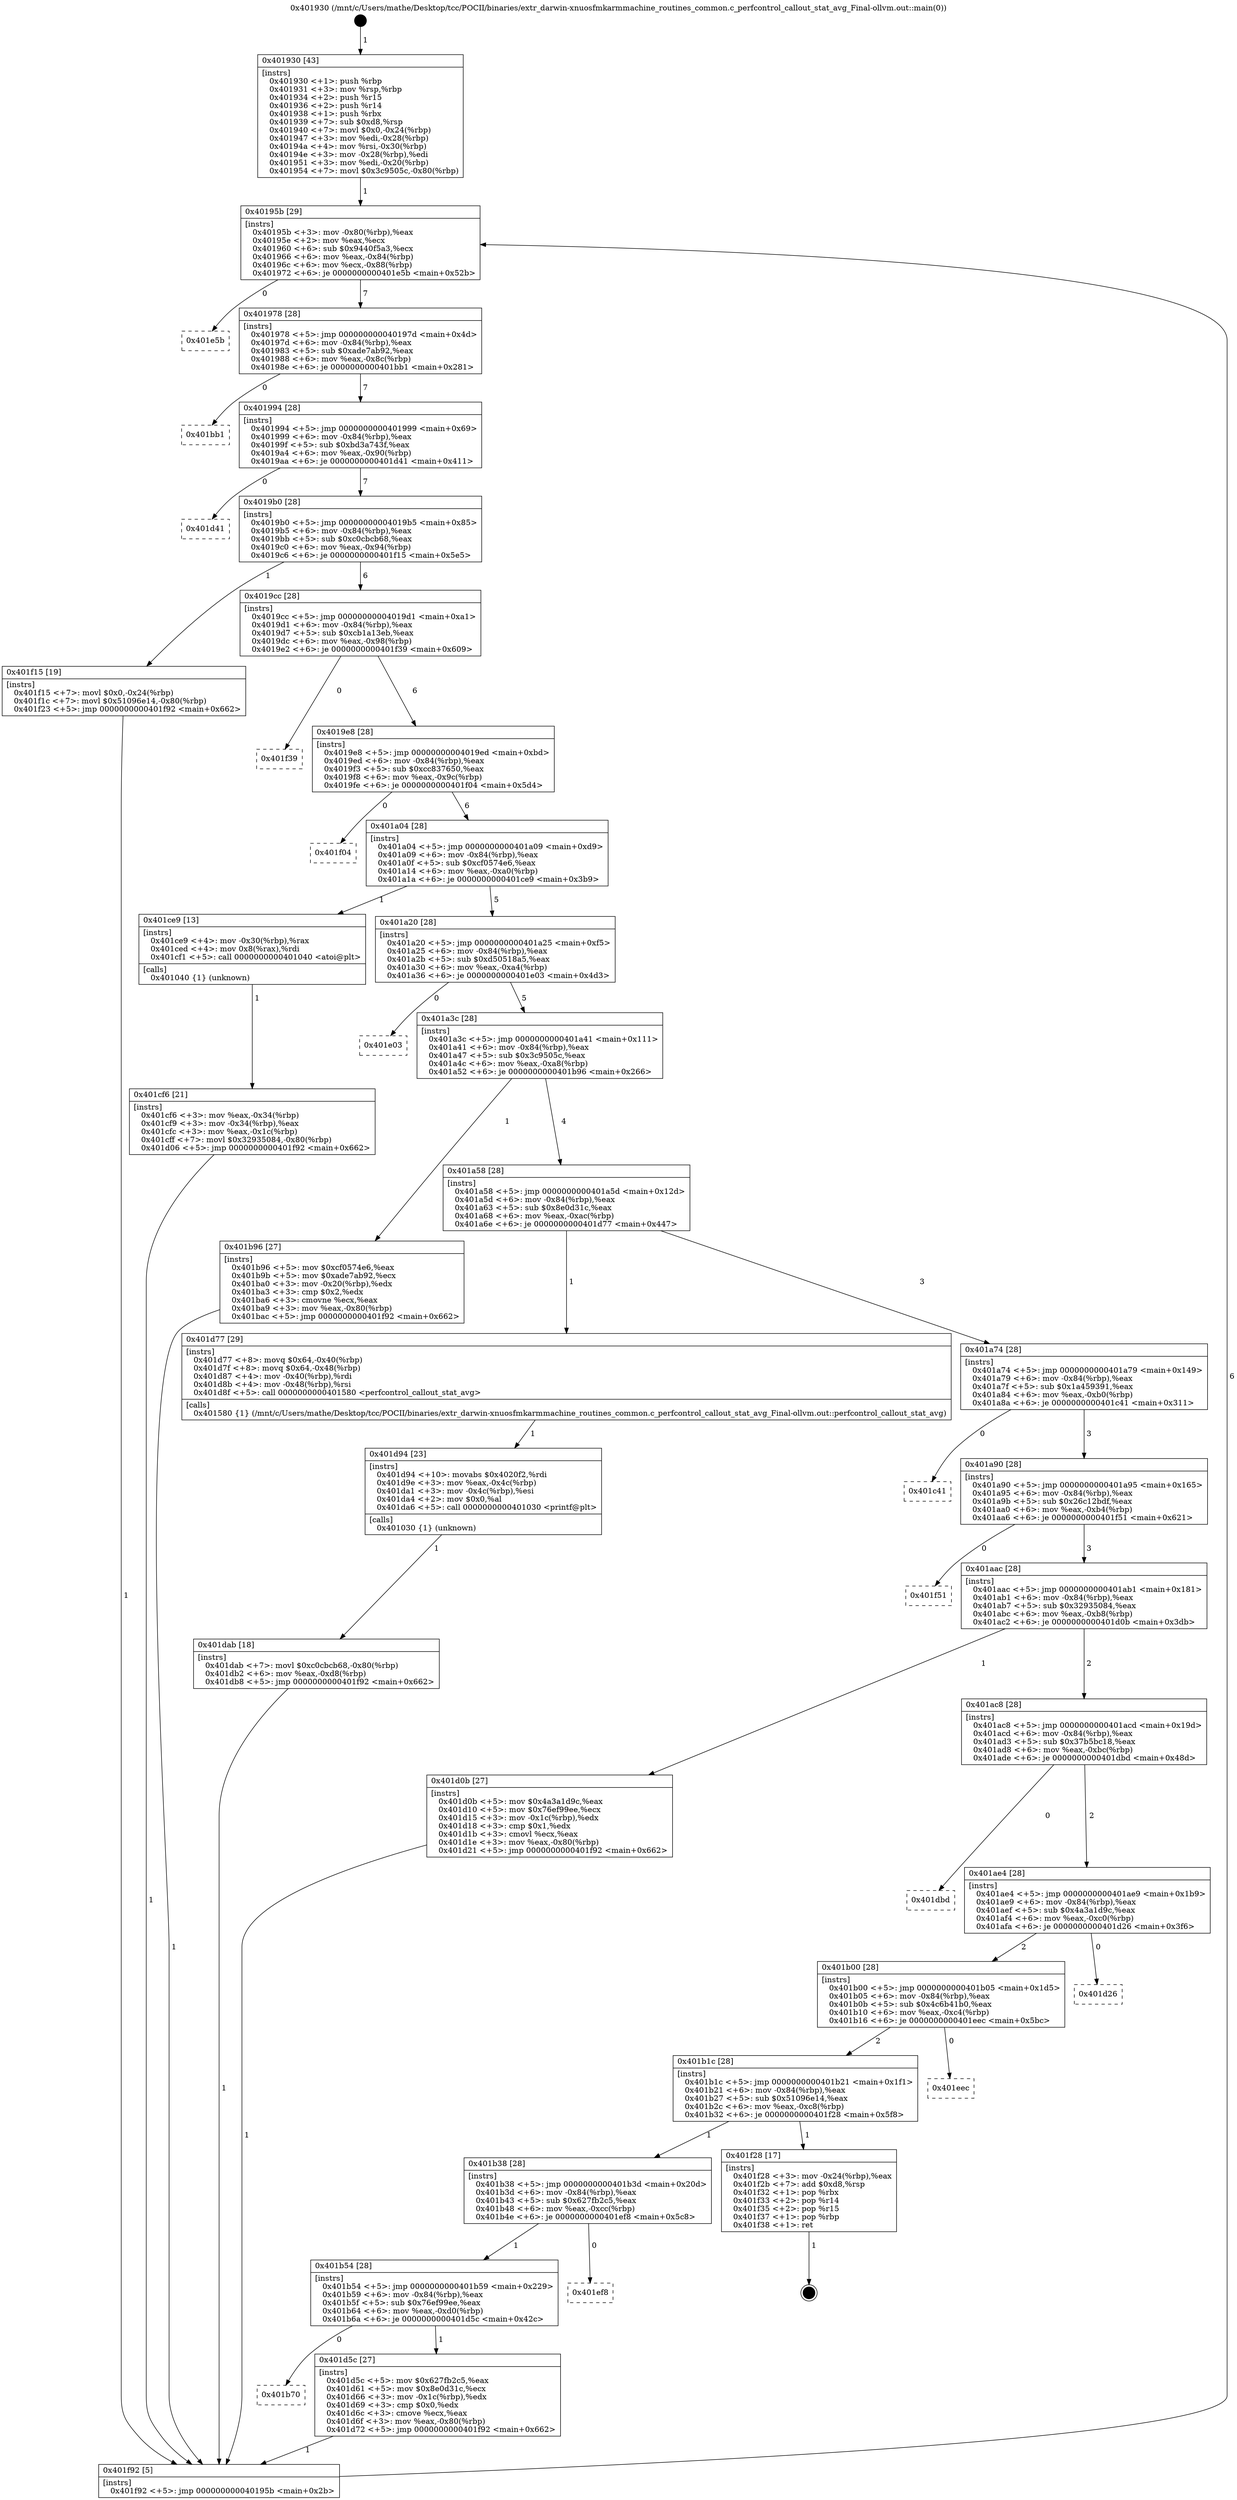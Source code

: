 digraph "0x401930" {
  label = "0x401930 (/mnt/c/Users/mathe/Desktop/tcc/POCII/binaries/extr_darwin-xnuosfmkarmmachine_routines_common.c_perfcontrol_callout_stat_avg_Final-ollvm.out::main(0))"
  labelloc = "t"
  node[shape=record]

  Entry [label="",width=0.3,height=0.3,shape=circle,fillcolor=black,style=filled]
  "0x40195b" [label="{
     0x40195b [29]\l
     | [instrs]\l
     &nbsp;&nbsp;0x40195b \<+3\>: mov -0x80(%rbp),%eax\l
     &nbsp;&nbsp;0x40195e \<+2\>: mov %eax,%ecx\l
     &nbsp;&nbsp;0x401960 \<+6\>: sub $0x9440f5a3,%ecx\l
     &nbsp;&nbsp;0x401966 \<+6\>: mov %eax,-0x84(%rbp)\l
     &nbsp;&nbsp;0x40196c \<+6\>: mov %ecx,-0x88(%rbp)\l
     &nbsp;&nbsp;0x401972 \<+6\>: je 0000000000401e5b \<main+0x52b\>\l
  }"]
  "0x401e5b" [label="{
     0x401e5b\l
  }", style=dashed]
  "0x401978" [label="{
     0x401978 [28]\l
     | [instrs]\l
     &nbsp;&nbsp;0x401978 \<+5\>: jmp 000000000040197d \<main+0x4d\>\l
     &nbsp;&nbsp;0x40197d \<+6\>: mov -0x84(%rbp),%eax\l
     &nbsp;&nbsp;0x401983 \<+5\>: sub $0xade7ab92,%eax\l
     &nbsp;&nbsp;0x401988 \<+6\>: mov %eax,-0x8c(%rbp)\l
     &nbsp;&nbsp;0x40198e \<+6\>: je 0000000000401bb1 \<main+0x281\>\l
  }"]
  Exit [label="",width=0.3,height=0.3,shape=circle,fillcolor=black,style=filled,peripheries=2]
  "0x401bb1" [label="{
     0x401bb1\l
  }", style=dashed]
  "0x401994" [label="{
     0x401994 [28]\l
     | [instrs]\l
     &nbsp;&nbsp;0x401994 \<+5\>: jmp 0000000000401999 \<main+0x69\>\l
     &nbsp;&nbsp;0x401999 \<+6\>: mov -0x84(%rbp),%eax\l
     &nbsp;&nbsp;0x40199f \<+5\>: sub $0xbd3a743f,%eax\l
     &nbsp;&nbsp;0x4019a4 \<+6\>: mov %eax,-0x90(%rbp)\l
     &nbsp;&nbsp;0x4019aa \<+6\>: je 0000000000401d41 \<main+0x411\>\l
  }"]
  "0x401dab" [label="{
     0x401dab [18]\l
     | [instrs]\l
     &nbsp;&nbsp;0x401dab \<+7\>: movl $0xc0cbcb68,-0x80(%rbp)\l
     &nbsp;&nbsp;0x401db2 \<+6\>: mov %eax,-0xd8(%rbp)\l
     &nbsp;&nbsp;0x401db8 \<+5\>: jmp 0000000000401f92 \<main+0x662\>\l
  }"]
  "0x401d41" [label="{
     0x401d41\l
  }", style=dashed]
  "0x4019b0" [label="{
     0x4019b0 [28]\l
     | [instrs]\l
     &nbsp;&nbsp;0x4019b0 \<+5\>: jmp 00000000004019b5 \<main+0x85\>\l
     &nbsp;&nbsp;0x4019b5 \<+6\>: mov -0x84(%rbp),%eax\l
     &nbsp;&nbsp;0x4019bb \<+5\>: sub $0xc0cbcb68,%eax\l
     &nbsp;&nbsp;0x4019c0 \<+6\>: mov %eax,-0x94(%rbp)\l
     &nbsp;&nbsp;0x4019c6 \<+6\>: je 0000000000401f15 \<main+0x5e5\>\l
  }"]
  "0x401d94" [label="{
     0x401d94 [23]\l
     | [instrs]\l
     &nbsp;&nbsp;0x401d94 \<+10\>: movabs $0x4020f2,%rdi\l
     &nbsp;&nbsp;0x401d9e \<+3\>: mov %eax,-0x4c(%rbp)\l
     &nbsp;&nbsp;0x401da1 \<+3\>: mov -0x4c(%rbp),%esi\l
     &nbsp;&nbsp;0x401da4 \<+2\>: mov $0x0,%al\l
     &nbsp;&nbsp;0x401da6 \<+5\>: call 0000000000401030 \<printf@plt\>\l
     | [calls]\l
     &nbsp;&nbsp;0x401030 \{1\} (unknown)\l
  }"]
  "0x401f15" [label="{
     0x401f15 [19]\l
     | [instrs]\l
     &nbsp;&nbsp;0x401f15 \<+7\>: movl $0x0,-0x24(%rbp)\l
     &nbsp;&nbsp;0x401f1c \<+7\>: movl $0x51096e14,-0x80(%rbp)\l
     &nbsp;&nbsp;0x401f23 \<+5\>: jmp 0000000000401f92 \<main+0x662\>\l
  }"]
  "0x4019cc" [label="{
     0x4019cc [28]\l
     | [instrs]\l
     &nbsp;&nbsp;0x4019cc \<+5\>: jmp 00000000004019d1 \<main+0xa1\>\l
     &nbsp;&nbsp;0x4019d1 \<+6\>: mov -0x84(%rbp),%eax\l
     &nbsp;&nbsp;0x4019d7 \<+5\>: sub $0xcb1a13eb,%eax\l
     &nbsp;&nbsp;0x4019dc \<+6\>: mov %eax,-0x98(%rbp)\l
     &nbsp;&nbsp;0x4019e2 \<+6\>: je 0000000000401f39 \<main+0x609\>\l
  }"]
  "0x401b70" [label="{
     0x401b70\l
  }", style=dashed]
  "0x401f39" [label="{
     0x401f39\l
  }", style=dashed]
  "0x4019e8" [label="{
     0x4019e8 [28]\l
     | [instrs]\l
     &nbsp;&nbsp;0x4019e8 \<+5\>: jmp 00000000004019ed \<main+0xbd\>\l
     &nbsp;&nbsp;0x4019ed \<+6\>: mov -0x84(%rbp),%eax\l
     &nbsp;&nbsp;0x4019f3 \<+5\>: sub $0xcc837650,%eax\l
     &nbsp;&nbsp;0x4019f8 \<+6\>: mov %eax,-0x9c(%rbp)\l
     &nbsp;&nbsp;0x4019fe \<+6\>: je 0000000000401f04 \<main+0x5d4\>\l
  }"]
  "0x401d5c" [label="{
     0x401d5c [27]\l
     | [instrs]\l
     &nbsp;&nbsp;0x401d5c \<+5\>: mov $0x627fb2c5,%eax\l
     &nbsp;&nbsp;0x401d61 \<+5\>: mov $0x8e0d31c,%ecx\l
     &nbsp;&nbsp;0x401d66 \<+3\>: mov -0x1c(%rbp),%edx\l
     &nbsp;&nbsp;0x401d69 \<+3\>: cmp $0x0,%edx\l
     &nbsp;&nbsp;0x401d6c \<+3\>: cmove %ecx,%eax\l
     &nbsp;&nbsp;0x401d6f \<+3\>: mov %eax,-0x80(%rbp)\l
     &nbsp;&nbsp;0x401d72 \<+5\>: jmp 0000000000401f92 \<main+0x662\>\l
  }"]
  "0x401f04" [label="{
     0x401f04\l
  }", style=dashed]
  "0x401a04" [label="{
     0x401a04 [28]\l
     | [instrs]\l
     &nbsp;&nbsp;0x401a04 \<+5\>: jmp 0000000000401a09 \<main+0xd9\>\l
     &nbsp;&nbsp;0x401a09 \<+6\>: mov -0x84(%rbp),%eax\l
     &nbsp;&nbsp;0x401a0f \<+5\>: sub $0xcf0574e6,%eax\l
     &nbsp;&nbsp;0x401a14 \<+6\>: mov %eax,-0xa0(%rbp)\l
     &nbsp;&nbsp;0x401a1a \<+6\>: je 0000000000401ce9 \<main+0x3b9\>\l
  }"]
  "0x401b54" [label="{
     0x401b54 [28]\l
     | [instrs]\l
     &nbsp;&nbsp;0x401b54 \<+5\>: jmp 0000000000401b59 \<main+0x229\>\l
     &nbsp;&nbsp;0x401b59 \<+6\>: mov -0x84(%rbp),%eax\l
     &nbsp;&nbsp;0x401b5f \<+5\>: sub $0x76ef99ee,%eax\l
     &nbsp;&nbsp;0x401b64 \<+6\>: mov %eax,-0xd0(%rbp)\l
     &nbsp;&nbsp;0x401b6a \<+6\>: je 0000000000401d5c \<main+0x42c\>\l
  }"]
  "0x401ce9" [label="{
     0x401ce9 [13]\l
     | [instrs]\l
     &nbsp;&nbsp;0x401ce9 \<+4\>: mov -0x30(%rbp),%rax\l
     &nbsp;&nbsp;0x401ced \<+4\>: mov 0x8(%rax),%rdi\l
     &nbsp;&nbsp;0x401cf1 \<+5\>: call 0000000000401040 \<atoi@plt\>\l
     | [calls]\l
     &nbsp;&nbsp;0x401040 \{1\} (unknown)\l
  }"]
  "0x401a20" [label="{
     0x401a20 [28]\l
     | [instrs]\l
     &nbsp;&nbsp;0x401a20 \<+5\>: jmp 0000000000401a25 \<main+0xf5\>\l
     &nbsp;&nbsp;0x401a25 \<+6\>: mov -0x84(%rbp),%eax\l
     &nbsp;&nbsp;0x401a2b \<+5\>: sub $0xd50518a5,%eax\l
     &nbsp;&nbsp;0x401a30 \<+6\>: mov %eax,-0xa4(%rbp)\l
     &nbsp;&nbsp;0x401a36 \<+6\>: je 0000000000401e03 \<main+0x4d3\>\l
  }"]
  "0x401ef8" [label="{
     0x401ef8\l
  }", style=dashed]
  "0x401e03" [label="{
     0x401e03\l
  }", style=dashed]
  "0x401a3c" [label="{
     0x401a3c [28]\l
     | [instrs]\l
     &nbsp;&nbsp;0x401a3c \<+5\>: jmp 0000000000401a41 \<main+0x111\>\l
     &nbsp;&nbsp;0x401a41 \<+6\>: mov -0x84(%rbp),%eax\l
     &nbsp;&nbsp;0x401a47 \<+5\>: sub $0x3c9505c,%eax\l
     &nbsp;&nbsp;0x401a4c \<+6\>: mov %eax,-0xa8(%rbp)\l
     &nbsp;&nbsp;0x401a52 \<+6\>: je 0000000000401b96 \<main+0x266\>\l
  }"]
  "0x401b38" [label="{
     0x401b38 [28]\l
     | [instrs]\l
     &nbsp;&nbsp;0x401b38 \<+5\>: jmp 0000000000401b3d \<main+0x20d\>\l
     &nbsp;&nbsp;0x401b3d \<+6\>: mov -0x84(%rbp),%eax\l
     &nbsp;&nbsp;0x401b43 \<+5\>: sub $0x627fb2c5,%eax\l
     &nbsp;&nbsp;0x401b48 \<+6\>: mov %eax,-0xcc(%rbp)\l
     &nbsp;&nbsp;0x401b4e \<+6\>: je 0000000000401ef8 \<main+0x5c8\>\l
  }"]
  "0x401b96" [label="{
     0x401b96 [27]\l
     | [instrs]\l
     &nbsp;&nbsp;0x401b96 \<+5\>: mov $0xcf0574e6,%eax\l
     &nbsp;&nbsp;0x401b9b \<+5\>: mov $0xade7ab92,%ecx\l
     &nbsp;&nbsp;0x401ba0 \<+3\>: mov -0x20(%rbp),%edx\l
     &nbsp;&nbsp;0x401ba3 \<+3\>: cmp $0x2,%edx\l
     &nbsp;&nbsp;0x401ba6 \<+3\>: cmovne %ecx,%eax\l
     &nbsp;&nbsp;0x401ba9 \<+3\>: mov %eax,-0x80(%rbp)\l
     &nbsp;&nbsp;0x401bac \<+5\>: jmp 0000000000401f92 \<main+0x662\>\l
  }"]
  "0x401a58" [label="{
     0x401a58 [28]\l
     | [instrs]\l
     &nbsp;&nbsp;0x401a58 \<+5\>: jmp 0000000000401a5d \<main+0x12d\>\l
     &nbsp;&nbsp;0x401a5d \<+6\>: mov -0x84(%rbp),%eax\l
     &nbsp;&nbsp;0x401a63 \<+5\>: sub $0x8e0d31c,%eax\l
     &nbsp;&nbsp;0x401a68 \<+6\>: mov %eax,-0xac(%rbp)\l
     &nbsp;&nbsp;0x401a6e \<+6\>: je 0000000000401d77 \<main+0x447\>\l
  }"]
  "0x401f92" [label="{
     0x401f92 [5]\l
     | [instrs]\l
     &nbsp;&nbsp;0x401f92 \<+5\>: jmp 000000000040195b \<main+0x2b\>\l
  }"]
  "0x401930" [label="{
     0x401930 [43]\l
     | [instrs]\l
     &nbsp;&nbsp;0x401930 \<+1\>: push %rbp\l
     &nbsp;&nbsp;0x401931 \<+3\>: mov %rsp,%rbp\l
     &nbsp;&nbsp;0x401934 \<+2\>: push %r15\l
     &nbsp;&nbsp;0x401936 \<+2\>: push %r14\l
     &nbsp;&nbsp;0x401938 \<+1\>: push %rbx\l
     &nbsp;&nbsp;0x401939 \<+7\>: sub $0xd8,%rsp\l
     &nbsp;&nbsp;0x401940 \<+7\>: movl $0x0,-0x24(%rbp)\l
     &nbsp;&nbsp;0x401947 \<+3\>: mov %edi,-0x28(%rbp)\l
     &nbsp;&nbsp;0x40194a \<+4\>: mov %rsi,-0x30(%rbp)\l
     &nbsp;&nbsp;0x40194e \<+3\>: mov -0x28(%rbp),%edi\l
     &nbsp;&nbsp;0x401951 \<+3\>: mov %edi,-0x20(%rbp)\l
     &nbsp;&nbsp;0x401954 \<+7\>: movl $0x3c9505c,-0x80(%rbp)\l
  }"]
  "0x401cf6" [label="{
     0x401cf6 [21]\l
     | [instrs]\l
     &nbsp;&nbsp;0x401cf6 \<+3\>: mov %eax,-0x34(%rbp)\l
     &nbsp;&nbsp;0x401cf9 \<+3\>: mov -0x34(%rbp),%eax\l
     &nbsp;&nbsp;0x401cfc \<+3\>: mov %eax,-0x1c(%rbp)\l
     &nbsp;&nbsp;0x401cff \<+7\>: movl $0x32935084,-0x80(%rbp)\l
     &nbsp;&nbsp;0x401d06 \<+5\>: jmp 0000000000401f92 \<main+0x662\>\l
  }"]
  "0x401f28" [label="{
     0x401f28 [17]\l
     | [instrs]\l
     &nbsp;&nbsp;0x401f28 \<+3\>: mov -0x24(%rbp),%eax\l
     &nbsp;&nbsp;0x401f2b \<+7\>: add $0xd8,%rsp\l
     &nbsp;&nbsp;0x401f32 \<+1\>: pop %rbx\l
     &nbsp;&nbsp;0x401f33 \<+2\>: pop %r14\l
     &nbsp;&nbsp;0x401f35 \<+2\>: pop %r15\l
     &nbsp;&nbsp;0x401f37 \<+1\>: pop %rbp\l
     &nbsp;&nbsp;0x401f38 \<+1\>: ret\l
  }"]
  "0x401d77" [label="{
     0x401d77 [29]\l
     | [instrs]\l
     &nbsp;&nbsp;0x401d77 \<+8\>: movq $0x64,-0x40(%rbp)\l
     &nbsp;&nbsp;0x401d7f \<+8\>: movq $0x64,-0x48(%rbp)\l
     &nbsp;&nbsp;0x401d87 \<+4\>: mov -0x40(%rbp),%rdi\l
     &nbsp;&nbsp;0x401d8b \<+4\>: mov -0x48(%rbp),%rsi\l
     &nbsp;&nbsp;0x401d8f \<+5\>: call 0000000000401580 \<perfcontrol_callout_stat_avg\>\l
     | [calls]\l
     &nbsp;&nbsp;0x401580 \{1\} (/mnt/c/Users/mathe/Desktop/tcc/POCII/binaries/extr_darwin-xnuosfmkarmmachine_routines_common.c_perfcontrol_callout_stat_avg_Final-ollvm.out::perfcontrol_callout_stat_avg)\l
  }"]
  "0x401a74" [label="{
     0x401a74 [28]\l
     | [instrs]\l
     &nbsp;&nbsp;0x401a74 \<+5\>: jmp 0000000000401a79 \<main+0x149\>\l
     &nbsp;&nbsp;0x401a79 \<+6\>: mov -0x84(%rbp),%eax\l
     &nbsp;&nbsp;0x401a7f \<+5\>: sub $0x1a459391,%eax\l
     &nbsp;&nbsp;0x401a84 \<+6\>: mov %eax,-0xb0(%rbp)\l
     &nbsp;&nbsp;0x401a8a \<+6\>: je 0000000000401c41 \<main+0x311\>\l
  }"]
  "0x401b1c" [label="{
     0x401b1c [28]\l
     | [instrs]\l
     &nbsp;&nbsp;0x401b1c \<+5\>: jmp 0000000000401b21 \<main+0x1f1\>\l
     &nbsp;&nbsp;0x401b21 \<+6\>: mov -0x84(%rbp),%eax\l
     &nbsp;&nbsp;0x401b27 \<+5\>: sub $0x51096e14,%eax\l
     &nbsp;&nbsp;0x401b2c \<+6\>: mov %eax,-0xc8(%rbp)\l
     &nbsp;&nbsp;0x401b32 \<+6\>: je 0000000000401f28 \<main+0x5f8\>\l
  }"]
  "0x401c41" [label="{
     0x401c41\l
  }", style=dashed]
  "0x401a90" [label="{
     0x401a90 [28]\l
     | [instrs]\l
     &nbsp;&nbsp;0x401a90 \<+5\>: jmp 0000000000401a95 \<main+0x165\>\l
     &nbsp;&nbsp;0x401a95 \<+6\>: mov -0x84(%rbp),%eax\l
     &nbsp;&nbsp;0x401a9b \<+5\>: sub $0x26c12bdf,%eax\l
     &nbsp;&nbsp;0x401aa0 \<+6\>: mov %eax,-0xb4(%rbp)\l
     &nbsp;&nbsp;0x401aa6 \<+6\>: je 0000000000401f51 \<main+0x621\>\l
  }"]
  "0x401eec" [label="{
     0x401eec\l
  }", style=dashed]
  "0x401f51" [label="{
     0x401f51\l
  }", style=dashed]
  "0x401aac" [label="{
     0x401aac [28]\l
     | [instrs]\l
     &nbsp;&nbsp;0x401aac \<+5\>: jmp 0000000000401ab1 \<main+0x181\>\l
     &nbsp;&nbsp;0x401ab1 \<+6\>: mov -0x84(%rbp),%eax\l
     &nbsp;&nbsp;0x401ab7 \<+5\>: sub $0x32935084,%eax\l
     &nbsp;&nbsp;0x401abc \<+6\>: mov %eax,-0xb8(%rbp)\l
     &nbsp;&nbsp;0x401ac2 \<+6\>: je 0000000000401d0b \<main+0x3db\>\l
  }"]
  "0x401b00" [label="{
     0x401b00 [28]\l
     | [instrs]\l
     &nbsp;&nbsp;0x401b00 \<+5\>: jmp 0000000000401b05 \<main+0x1d5\>\l
     &nbsp;&nbsp;0x401b05 \<+6\>: mov -0x84(%rbp),%eax\l
     &nbsp;&nbsp;0x401b0b \<+5\>: sub $0x4c6b41b0,%eax\l
     &nbsp;&nbsp;0x401b10 \<+6\>: mov %eax,-0xc4(%rbp)\l
     &nbsp;&nbsp;0x401b16 \<+6\>: je 0000000000401eec \<main+0x5bc\>\l
  }"]
  "0x401d0b" [label="{
     0x401d0b [27]\l
     | [instrs]\l
     &nbsp;&nbsp;0x401d0b \<+5\>: mov $0x4a3a1d9c,%eax\l
     &nbsp;&nbsp;0x401d10 \<+5\>: mov $0x76ef99ee,%ecx\l
     &nbsp;&nbsp;0x401d15 \<+3\>: mov -0x1c(%rbp),%edx\l
     &nbsp;&nbsp;0x401d18 \<+3\>: cmp $0x1,%edx\l
     &nbsp;&nbsp;0x401d1b \<+3\>: cmovl %ecx,%eax\l
     &nbsp;&nbsp;0x401d1e \<+3\>: mov %eax,-0x80(%rbp)\l
     &nbsp;&nbsp;0x401d21 \<+5\>: jmp 0000000000401f92 \<main+0x662\>\l
  }"]
  "0x401ac8" [label="{
     0x401ac8 [28]\l
     | [instrs]\l
     &nbsp;&nbsp;0x401ac8 \<+5\>: jmp 0000000000401acd \<main+0x19d\>\l
     &nbsp;&nbsp;0x401acd \<+6\>: mov -0x84(%rbp),%eax\l
     &nbsp;&nbsp;0x401ad3 \<+5\>: sub $0x37b5bc18,%eax\l
     &nbsp;&nbsp;0x401ad8 \<+6\>: mov %eax,-0xbc(%rbp)\l
     &nbsp;&nbsp;0x401ade \<+6\>: je 0000000000401dbd \<main+0x48d\>\l
  }"]
  "0x401d26" [label="{
     0x401d26\l
  }", style=dashed]
  "0x401dbd" [label="{
     0x401dbd\l
  }", style=dashed]
  "0x401ae4" [label="{
     0x401ae4 [28]\l
     | [instrs]\l
     &nbsp;&nbsp;0x401ae4 \<+5\>: jmp 0000000000401ae9 \<main+0x1b9\>\l
     &nbsp;&nbsp;0x401ae9 \<+6\>: mov -0x84(%rbp),%eax\l
     &nbsp;&nbsp;0x401aef \<+5\>: sub $0x4a3a1d9c,%eax\l
     &nbsp;&nbsp;0x401af4 \<+6\>: mov %eax,-0xc0(%rbp)\l
     &nbsp;&nbsp;0x401afa \<+6\>: je 0000000000401d26 \<main+0x3f6\>\l
  }"]
  Entry -> "0x401930" [label=" 1"]
  "0x40195b" -> "0x401e5b" [label=" 0"]
  "0x40195b" -> "0x401978" [label=" 7"]
  "0x401f28" -> Exit [label=" 1"]
  "0x401978" -> "0x401bb1" [label=" 0"]
  "0x401978" -> "0x401994" [label=" 7"]
  "0x401f15" -> "0x401f92" [label=" 1"]
  "0x401994" -> "0x401d41" [label=" 0"]
  "0x401994" -> "0x4019b0" [label=" 7"]
  "0x401dab" -> "0x401f92" [label=" 1"]
  "0x4019b0" -> "0x401f15" [label=" 1"]
  "0x4019b0" -> "0x4019cc" [label=" 6"]
  "0x401d94" -> "0x401dab" [label=" 1"]
  "0x4019cc" -> "0x401f39" [label=" 0"]
  "0x4019cc" -> "0x4019e8" [label=" 6"]
  "0x401d77" -> "0x401d94" [label=" 1"]
  "0x4019e8" -> "0x401f04" [label=" 0"]
  "0x4019e8" -> "0x401a04" [label=" 6"]
  "0x401d5c" -> "0x401f92" [label=" 1"]
  "0x401a04" -> "0x401ce9" [label=" 1"]
  "0x401a04" -> "0x401a20" [label=" 5"]
  "0x401b54" -> "0x401d5c" [label=" 1"]
  "0x401a20" -> "0x401e03" [label=" 0"]
  "0x401a20" -> "0x401a3c" [label=" 5"]
  "0x401b54" -> "0x401b70" [label=" 0"]
  "0x401a3c" -> "0x401b96" [label=" 1"]
  "0x401a3c" -> "0x401a58" [label=" 4"]
  "0x401b96" -> "0x401f92" [label=" 1"]
  "0x401930" -> "0x40195b" [label=" 1"]
  "0x401f92" -> "0x40195b" [label=" 6"]
  "0x401ce9" -> "0x401cf6" [label=" 1"]
  "0x401cf6" -> "0x401f92" [label=" 1"]
  "0x401b38" -> "0x401ef8" [label=" 0"]
  "0x401a58" -> "0x401d77" [label=" 1"]
  "0x401a58" -> "0x401a74" [label=" 3"]
  "0x401b38" -> "0x401b54" [label=" 1"]
  "0x401a74" -> "0x401c41" [label=" 0"]
  "0x401a74" -> "0x401a90" [label=" 3"]
  "0x401b1c" -> "0x401f28" [label=" 1"]
  "0x401a90" -> "0x401f51" [label=" 0"]
  "0x401a90" -> "0x401aac" [label=" 3"]
  "0x401b1c" -> "0x401b38" [label=" 1"]
  "0x401aac" -> "0x401d0b" [label=" 1"]
  "0x401aac" -> "0x401ac8" [label=" 2"]
  "0x401d0b" -> "0x401f92" [label=" 1"]
  "0x401b00" -> "0x401eec" [label=" 0"]
  "0x401ac8" -> "0x401dbd" [label=" 0"]
  "0x401ac8" -> "0x401ae4" [label=" 2"]
  "0x401b00" -> "0x401b1c" [label=" 2"]
  "0x401ae4" -> "0x401d26" [label=" 0"]
  "0x401ae4" -> "0x401b00" [label=" 2"]
}
